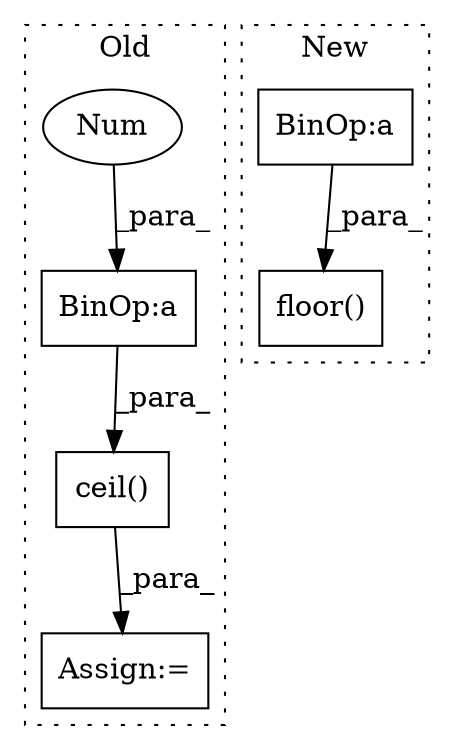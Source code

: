 digraph G {
subgraph cluster0 {
1 [label="ceil()" a="75" s="11830,11849" l="8,1" shape="box"];
4 [label="BinOp:a" a="82" s="11843" l="3" shape="box"];
5 [label="Num" a="76" s="11846" l="3" shape="ellipse"];
6 [label="Assign:=" a="68" s="11823" l="3" shape="box"];
label = "Old";
style="dotted";
}
subgraph cluster1 {
2 [label="floor()" a="75" s="11684,11709" l="9,1" shape="box"];
3 [label="BinOp:a" a="82" s="11698" l="3" shape="box"];
label = "New";
style="dotted";
}
1 -> 6 [label="_para_"];
3 -> 2 [label="_para_"];
4 -> 1 [label="_para_"];
5 -> 4 [label="_para_"];
}